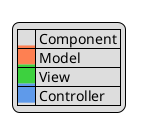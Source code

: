 @startuml

!define VIEW(x) file x <<View>> #limegreen/technology


skinparam class {
	BackgroundColor #Silver/white
	BackgroundColor<<Repository>> #Coral/Lightsalmon
	BackgroundColor<<Controller>> #Cornflowerblue/Cyan
    BorderColor Black
    ArrowColor  Black
}

skinparam package {
    FontColor Grey
    BorderColor Darkgrey
}

skinparam classAttributeIconSize 0
skinparam linetype ortho

legend
|= | Component |
|<back:#fe8052>     </back>| Model |
|<back:#3dd13f>     </back>| View |
|<back:#5f9aea>     </back>| Controller |
endlegend

@enduml